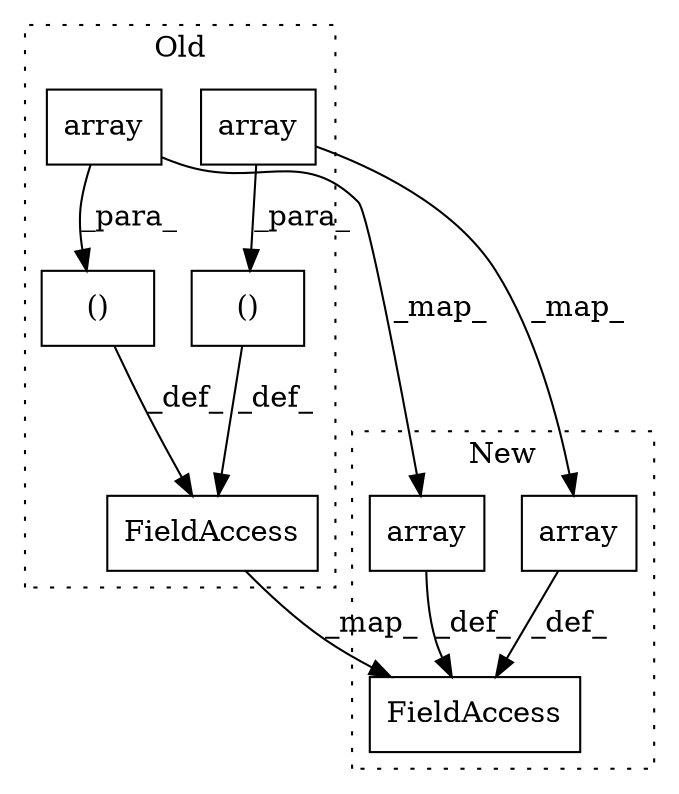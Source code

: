 digraph G {
subgraph cluster0 {
1 [label="array" a="32" s="5342,5349" l="6,1" shape="box"];
3 [label="()" a="106" s="5336" l="57" shape="box"];
5 [label="FieldAccess" a="22" s="4489" l="18" shape="box"];
6 [label="()" a="106" s="5760" l="57" shape="box"];
7 [label="array" a="32" s="5766,5773" l="6,1" shape="box"];
label = "Old";
style="dotted";
}
subgraph cluster1 {
2 [label="array" a="32" s="5291,5298" l="6,1" shape="box"];
4 [label="FieldAccess" a="22" s="4441" l="18" shape="box"];
8 [label="array" a="32" s="5707,5714" l="6,1" shape="box"];
label = "New";
style="dotted";
}
1 -> 2 [label="_map_"];
1 -> 3 [label="_para_"];
2 -> 4 [label="_def_"];
3 -> 5 [label="_def_"];
5 -> 4 [label="_map_"];
6 -> 5 [label="_def_"];
7 -> 8 [label="_map_"];
7 -> 6 [label="_para_"];
8 -> 4 [label="_def_"];
}